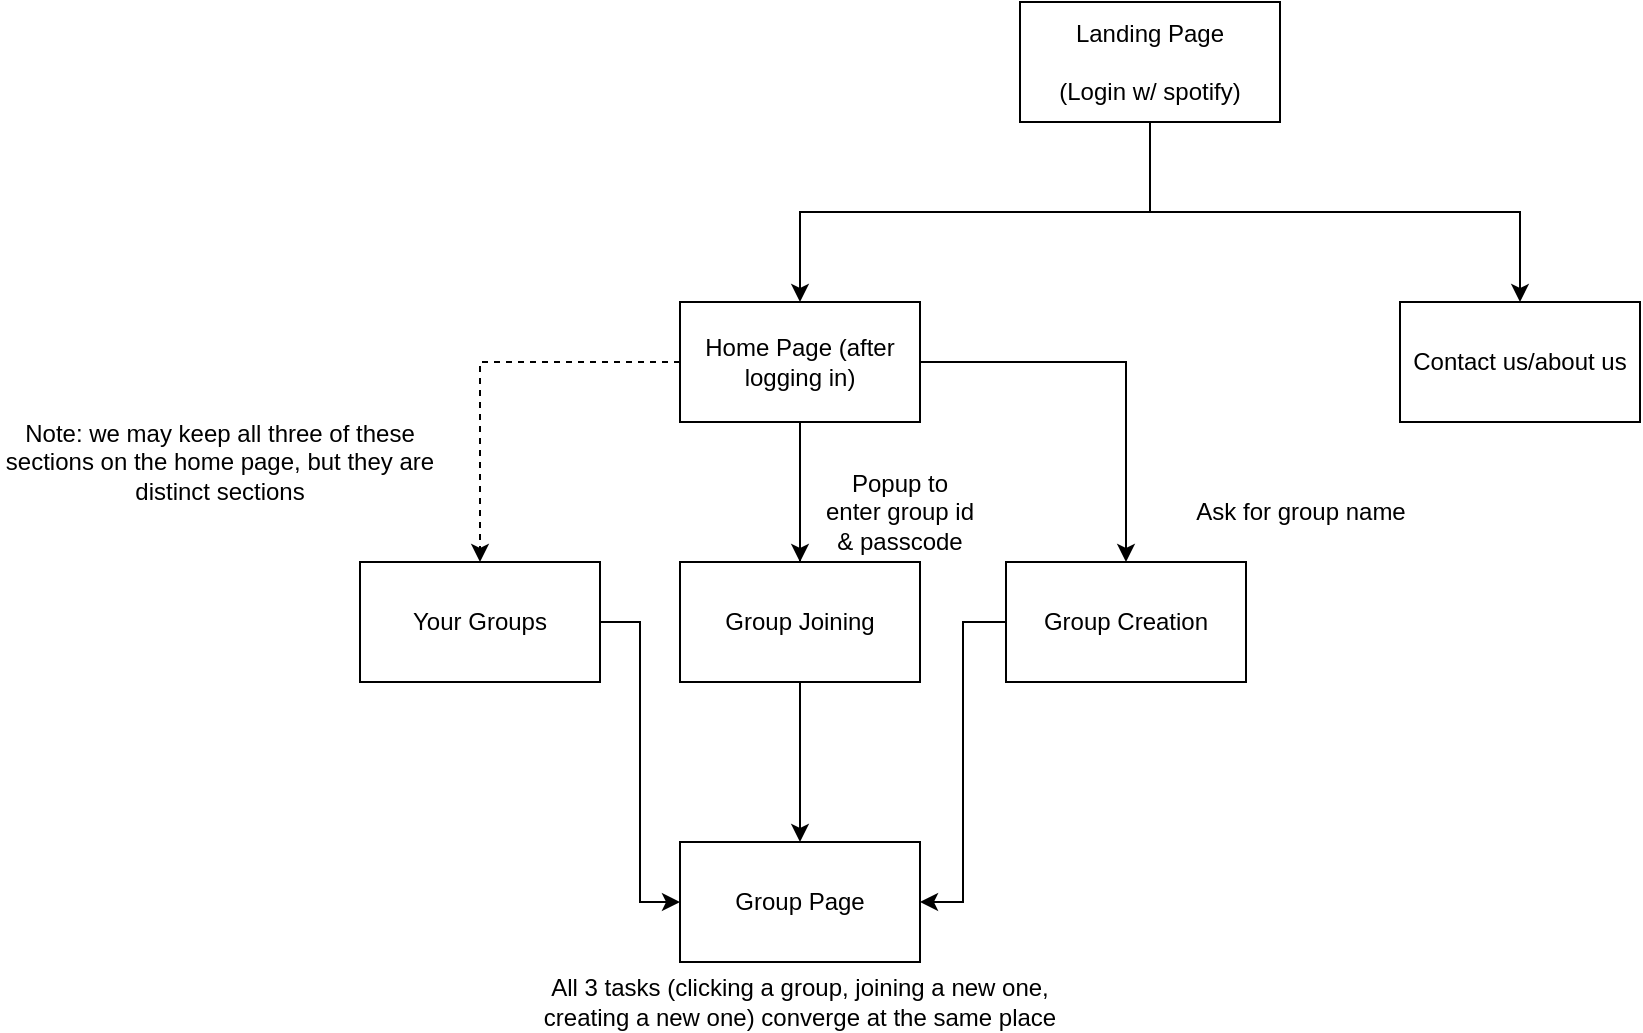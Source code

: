 <mxfile version="14.4.3" type="google"><diagram id="e0zpSLdVE_N9GT-8kpLG" name="Page-1"><mxGraphModel dx="1221" dy="644" grid="1" gridSize="10" guides="1" tooltips="1" connect="1" arrows="1" fold="1" page="1" pageScale="1" pageWidth="827" pageHeight="1169" math="0" shadow="0"><root><mxCell id="0"/><mxCell id="1" parent="0"/><mxCell id="u0vNvP9AxukDiovCRJha-6" style="edgeStyle=orthogonalEdgeStyle;rounded=0;orthogonalLoop=1;jettySize=auto;html=1;entryX=0.5;entryY=0;entryDx=0;entryDy=0;exitX=0.5;exitY=1;exitDx=0;exitDy=0;" edge="1" parent="1" source="WApSNQiwyLka7t48Nriz-1" target="WApSNQiwyLka7t48Nriz-6"><mxGeometry relative="1" as="geometry"/></mxCell><mxCell id="u0vNvP9AxukDiovCRJha-7" style="edgeStyle=orthogonalEdgeStyle;rounded=0;orthogonalLoop=1;jettySize=auto;html=1;entryX=0.5;entryY=0;entryDx=0;entryDy=0;exitX=0.5;exitY=1;exitDx=0;exitDy=0;" edge="1" parent="1" source="WApSNQiwyLka7t48Nriz-1" target="WApSNQiwyLka7t48Nriz-7"><mxGeometry relative="1" as="geometry"/></mxCell><mxCell id="WApSNQiwyLka7t48Nriz-1" value="" style="rounded=0;whiteSpace=wrap;html=1;" vertex="1" parent="1"><mxGeometry x="560" y="50" width="130" height="60" as="geometry"/></mxCell><mxCell id="WApSNQiwyLka7t48Nriz-2" value="&lt;div&gt;Landing Page&lt;/div&gt;&lt;div&gt;&lt;br&gt;&lt;/div&gt;&lt;div&gt;(Login w/ spotify)&lt;br&gt;&lt;/div&gt;" style="text;html=1;strokeColor=none;fillColor=none;align=center;verticalAlign=middle;whiteSpace=wrap;rounded=0;" vertex="1" parent="1"><mxGeometry x="577" y="70" width="96" height="20" as="geometry"/></mxCell><mxCell id="u0vNvP9AxukDiovCRJha-1" style="edgeStyle=orthogonalEdgeStyle;rounded=0;orthogonalLoop=1;jettySize=auto;html=1;entryX=0.5;entryY=0;entryDx=0;entryDy=0;" edge="1" parent="1" source="WApSNQiwyLka7t48Nriz-6" target="8hYONBFnaIZPyo_0tv0_-2"><mxGeometry relative="1" as="geometry"/></mxCell><mxCell id="u0vNvP9AxukDiovCRJha-2" style="edgeStyle=orthogonalEdgeStyle;rounded=0;orthogonalLoop=1;jettySize=auto;html=1;entryX=0.5;entryY=0;entryDx=0;entryDy=0;" edge="1" parent="1" source="WApSNQiwyLka7t48Nriz-6" target="8hYONBFnaIZPyo_0tv0_-1"><mxGeometry relative="1" as="geometry"/></mxCell><mxCell id="u0vNvP9AxukDiovCRJha-4" style="edgeStyle=orthogonalEdgeStyle;rounded=0;orthogonalLoop=1;jettySize=auto;html=1;entryX=0.5;entryY=0;entryDx=0;entryDy=0;dashed=1;" edge="1" parent="1" source="WApSNQiwyLka7t48Nriz-6" target="WApSNQiwyLka7t48Nriz-9"><mxGeometry relative="1" as="geometry"/></mxCell><mxCell id="WApSNQiwyLka7t48Nriz-6" value="&lt;div&gt;Home Page (after&lt;/div&gt;&lt;div&gt;logging in)&lt;br&gt;&lt;/div&gt;" style="rounded=0;whiteSpace=wrap;html=1;" vertex="1" parent="1"><mxGeometry x="390" y="200" width="120" height="60" as="geometry"/></mxCell><mxCell id="WApSNQiwyLka7t48Nriz-7" value="&lt;div&gt;Contact us/about us&lt;/div&gt;" style="rounded=0;whiteSpace=wrap;html=1;" vertex="1" parent="1"><mxGeometry x="750" y="200" width="120" height="60" as="geometry"/></mxCell><mxCell id="WApSNQiwyLka7t48Nriz-19" style="edgeStyle=orthogonalEdgeStyle;rounded=0;orthogonalLoop=1;jettySize=auto;html=1;entryX=1;entryY=0.5;entryDx=0;entryDy=0;" edge="1" parent="1" source="8hYONBFnaIZPyo_0tv0_-1" target="WApSNQiwyLka7t48Nriz-16"><mxGeometry relative="1" as="geometry"><mxPoint x="613" y="500" as="targetPoint"/></mxGeometry></mxCell><mxCell id="8hYONBFnaIZPyo_0tv0_-1" value="Group Creation" style="rounded=0;whiteSpace=wrap;html=1;" vertex="1" parent="1"><mxGeometry x="553" y="330" width="120" height="60" as="geometry"/></mxCell><mxCell id="WApSNQiwyLka7t48Nriz-21" style="edgeStyle=orthogonalEdgeStyle;rounded=0;orthogonalLoop=1;jettySize=auto;html=1;entryX=0.5;entryY=0;entryDx=0;entryDy=0;" edge="1" parent="1" source="8hYONBFnaIZPyo_0tv0_-2" target="WApSNQiwyLka7t48Nriz-16"><mxGeometry relative="1" as="geometry"/></mxCell><mxCell id="8hYONBFnaIZPyo_0tv0_-2" value="Group Joining" style="rounded=0;whiteSpace=wrap;html=1;" vertex="1" parent="1"><mxGeometry x="390" y="330" width="120" height="60" as="geometry"/></mxCell><mxCell id="WApSNQiwyLka7t48Nriz-20" style="edgeStyle=orthogonalEdgeStyle;rounded=0;orthogonalLoop=1;jettySize=auto;html=1;exitX=1;exitY=0.5;exitDx=0;exitDy=0;entryX=0;entryY=0.5;entryDx=0;entryDy=0;" edge="1" parent="1" source="WApSNQiwyLka7t48Nriz-9" target="WApSNQiwyLka7t48Nriz-16"><mxGeometry relative="1" as="geometry"><mxPoint x="370" y="500" as="targetPoint"/></mxGeometry></mxCell><mxCell id="WApSNQiwyLka7t48Nriz-9" value="&lt;div&gt;Your Groups&lt;/div&gt;" style="rounded=0;whiteSpace=wrap;html=1;" vertex="1" parent="1"><mxGeometry x="230" y="330" width="120" height="60" as="geometry"/></mxCell><mxCell id="WApSNQiwyLka7t48Nriz-12" value="" style="endArrow=none;html=1;entryX=0.5;entryY=1;entryDx=0;entryDy=0;exitX=0.5;exitY=0;exitDx=0;exitDy=0;" edge="1" parent="1" source="8hYONBFnaIZPyo_0tv0_-2" target="WApSNQiwyLka7t48Nriz-6"><mxGeometry width="50" height="50" relative="1" as="geometry"><mxPoint x="430" y="310" as="sourcePoint"/><mxPoint x="480" y="260" as="targetPoint"/></mxGeometry></mxCell><mxCell id="WApSNQiwyLka7t48Nriz-16" value="&lt;div&gt;Group Page&lt;/div&gt;" style="rounded=0;whiteSpace=wrap;html=1;" vertex="1" parent="1"><mxGeometry x="390" y="470" width="120" height="60" as="geometry"/></mxCell><mxCell id="WApSNQiwyLka7t48Nriz-23" value="&lt;div&gt;Note: we may keep all three of these sections on the home page, but they are distinct sections&lt;/div&gt;" style="text;html=1;strokeColor=none;fillColor=none;align=center;verticalAlign=middle;whiteSpace=wrap;rounded=0;" vertex="1" parent="1"><mxGeometry x="50" y="270" width="220" height="20" as="geometry"/></mxCell><mxCell id="WApSNQiwyLka7t48Nriz-24" value="&lt;div&gt;Popup to enter group id &amp;amp; passcode&lt;/div&gt;" style="text;html=1;strokeColor=none;fillColor=none;align=center;verticalAlign=middle;whiteSpace=wrap;rounded=0;" vertex="1" parent="1"><mxGeometry x="460" y="290" width="80" height="30" as="geometry"/></mxCell><mxCell id="WApSNQiwyLka7t48Nriz-26" value="&lt;div&gt;Ask for group name&lt;/div&gt;" style="text;html=1;align=center;verticalAlign=middle;resizable=0;points=[];autosize=1;" vertex="1" parent="1"><mxGeometry x="640" y="295" width="120" height="20" as="geometry"/></mxCell><mxCell id="WApSNQiwyLka7t48Nriz-27" value="All 3 tasks (clicking a group, joining a new one, creating a new one) converge at the same place" style="text;html=1;strokeColor=none;fillColor=none;align=center;verticalAlign=middle;whiteSpace=wrap;rounded=0;" vertex="1" parent="1"><mxGeometry x="310" y="540" width="280" height="20" as="geometry"/></mxCell></root></mxGraphModel></diagram></mxfile>